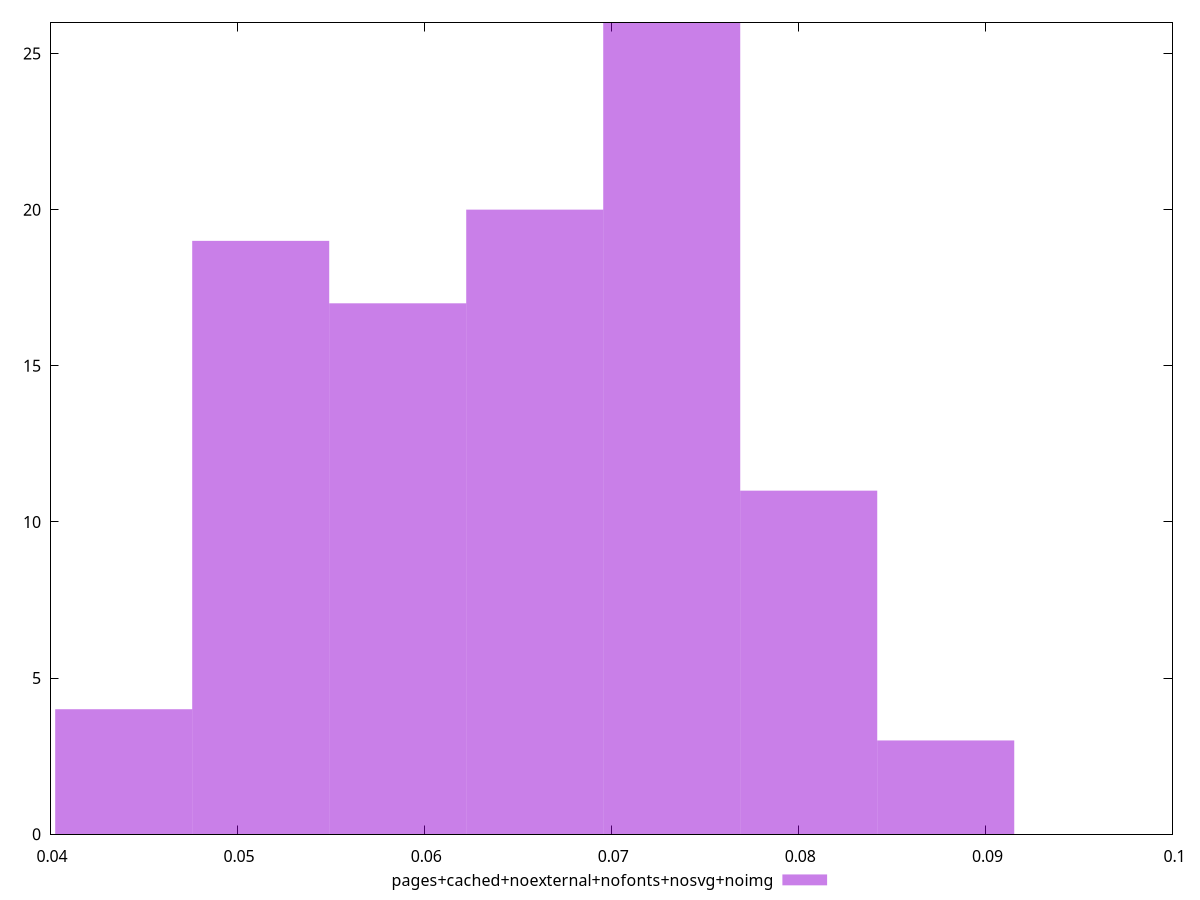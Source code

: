 $_pagesCachedNoexternalNofontsNosvgNoimg <<EOF
0.07323277710449964 26
0.06590949939404968 20
0.051262943973149754 19
0.05858622168359972 17
0.08055605481494961 11
0.08787933252539958 3
0.04393966626269979 4
EOF
set key outside below
set terminal pngcairo
set output "report_00006_2020-11-02T20-21-41.718Z/network-rtt/pages+cached+noexternal+nofonts+nosvg+noimg//raw_hist.png"
set yrange [0:26]
set boxwidth 0.007323277710449965
set style fill transparent solid 0.5 noborder
plot $_pagesCachedNoexternalNofontsNosvgNoimg title "pages+cached+noexternal+nofonts+nosvg+noimg" with boxes ,
